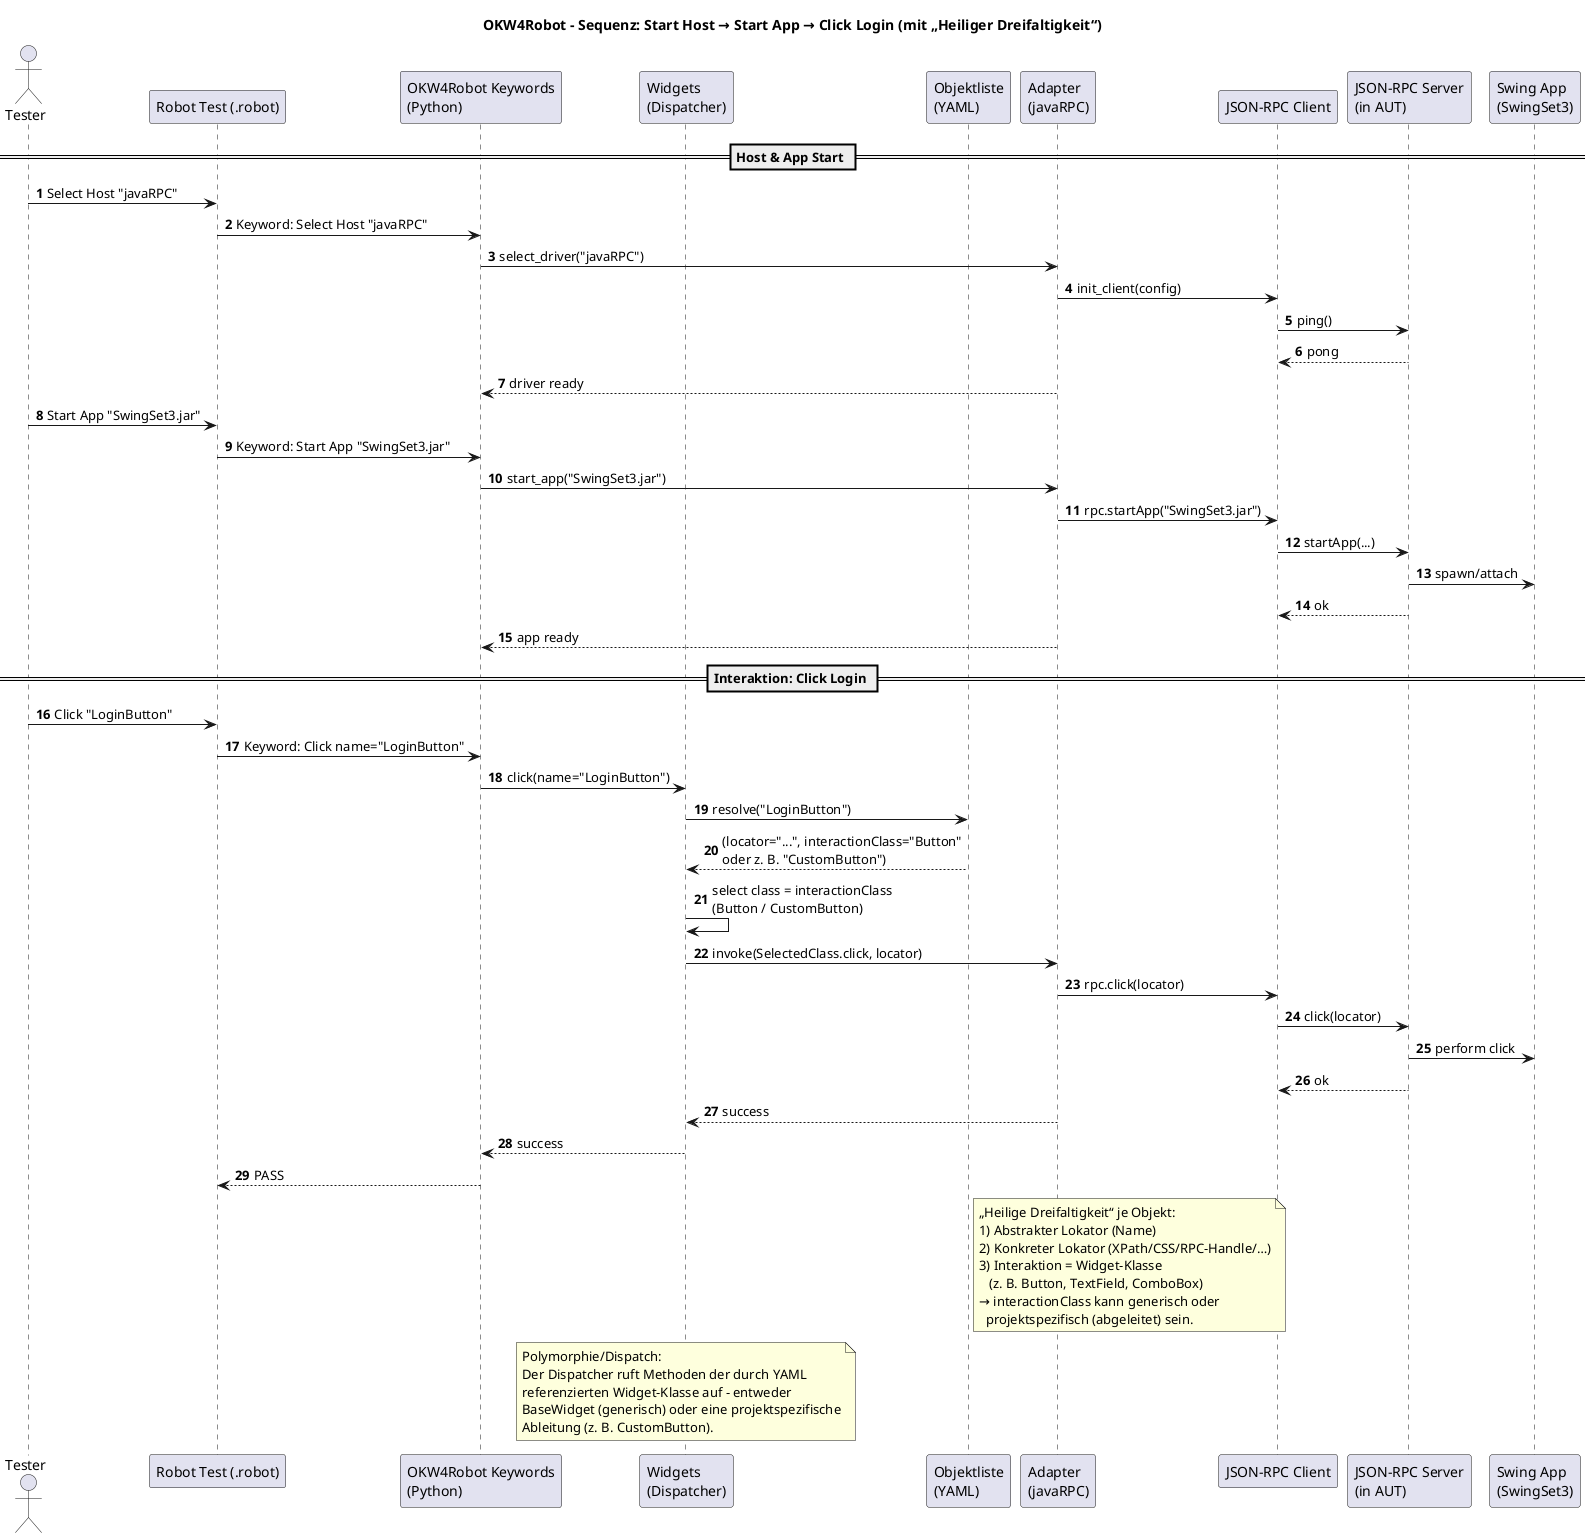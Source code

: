 @startuml
autonumber
skinparam shadowing false
skinparam defaultTextAlignment left
title OKW4Robot – Sequenz: Start Host → Start App → Click Login (mit „Heiliger Dreifaltigkeit“)

actor Tester
participant "Robot Test (.robot)" as RF
participant "OKW4Robot Keywords\n(Python)" as KW
participant "Widgets\n(Dispatcher)" as W
participant "Objektliste\n(YAML)" as YAML
participant "Adapter\n(javaRPC)" as ADP
participant "JSON-RPC Client" as RPCc
participant "JSON-RPC Server\n(in AUT)" as RPCs
participant "Swing App\n(SwingSet3)" as AUT

== Host & App Start ==
Tester -> RF : Select Host "javaRPC"
RF -> KW : Keyword: Select Host "javaRPC"
KW -> ADP : select_driver("javaRPC")
ADP -> RPCc : init_client(config)
RPCc -> RPCs : ping()
RPCs --> RPCc : pong
KW <-- ADP : driver ready

Tester -> RF : Start App "SwingSet3.jar"
RF -> KW : Keyword: Start App "SwingSet3.jar"
KW -> ADP : start_app("SwingSet3.jar")
ADP -> RPCc : rpc.startApp("SwingSet3.jar")
RPCc -> RPCs : startApp(...)
RPCs -> AUT : spawn/attach
RPCs --> RPCc : ok
KW <-- ADP : app ready

== Interaktion: Click Login ==
Tester -> RF : Click "LoginButton"
RF -> KW : Keyword: Click name="LoginButton"

KW -> W : click(name="LoginButton")

' --- Heilige Dreifaltigkeit: Name → (Locator, Interaktionsklasse) ---
W -> YAML : resolve("LoginButton")
YAML --> W : (locator="...", interactionClass="Button"\noder z. B. "CustomButton")

' Polymorphe Klassenwahl & Dispatch
W -> W : select class = interactionClass\n(Button / CustomButton)
W -> ADP : invoke(SelectedClass.click, locator)

' RPC-Interaktion
ADP -> RPCc : rpc.click(locator)
RPCc -> RPCs : click(locator)
RPCs -> AUT : perform click
RPCs --> RPCc : ok
ADP --> W : success
W --> KW : success
KW --> RF : PASS

' Notizen
note right of YAML
  „Heilige Dreifaltigkeit“ je Objekt:
  1) Abstrakter Lokator (Name)
  2) Konkreter Lokator (XPath/CSS/RPC-Handle/…)
  3) Interaktion = Widget-Klasse
     (z. B. Button, TextField, ComboBox)
  → interactionClass kann generisch oder
    projektspezifisch (abgeleitet) sein.
end note

note over W
  Polymorphie/Dispatch:
  Der Dispatcher ruft Methoden der durch YAML
  referenzierten Widget-Klasse auf – entweder
  BaseWidget (generisch) oder eine projektspezifische
  Ableitung (z. B. CustomButton).
end note
@enduml
